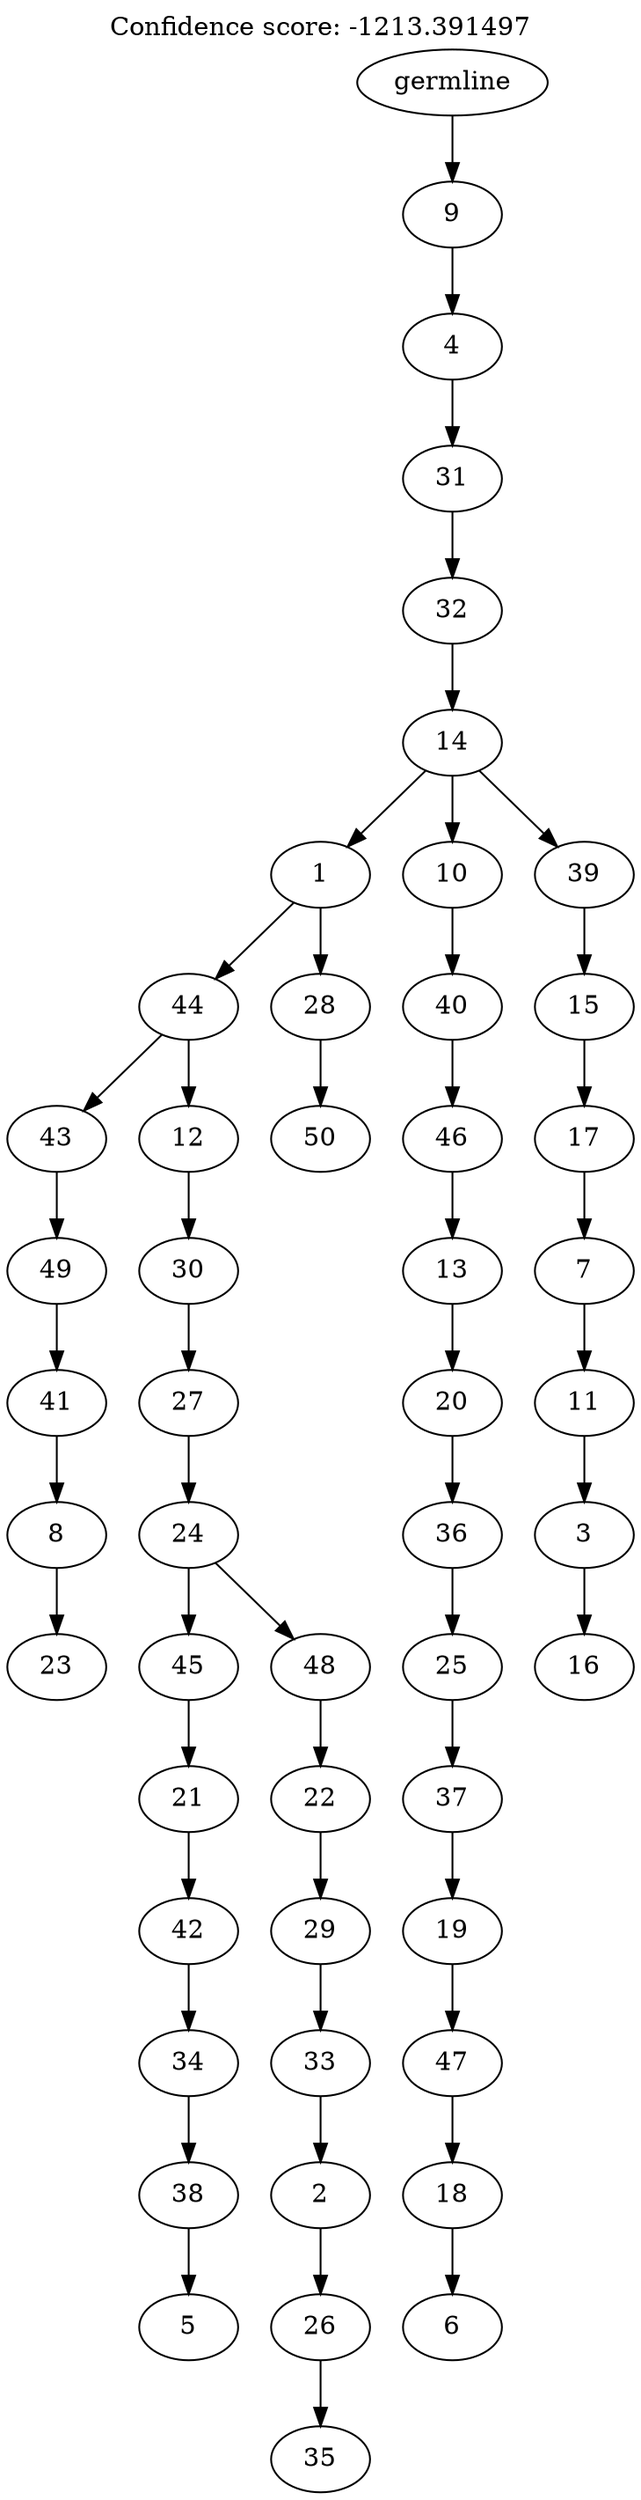 digraph g {
	"49" -> "50";
	"50" [label="23"];
	"48" -> "49";
	"49" [label="8"];
	"47" -> "48";
	"48" [label="41"];
	"46" -> "47";
	"47" [label="49"];
	"44" -> "45";
	"45" [label="5"];
	"43" -> "44";
	"44" [label="38"];
	"42" -> "43";
	"43" [label="34"];
	"41" -> "42";
	"42" [label="42"];
	"40" -> "41";
	"41" [label="21"];
	"38" -> "39";
	"39" [label="35"];
	"37" -> "38";
	"38" [label="26"];
	"36" -> "37";
	"37" [label="2"];
	"35" -> "36";
	"36" [label="33"];
	"34" -> "35";
	"35" [label="29"];
	"33" -> "34";
	"34" [label="22"];
	"32" -> "33";
	"33" [label="48"];
	"32" -> "40";
	"40" [label="45"];
	"31" -> "32";
	"32" [label="24"];
	"30" -> "31";
	"31" [label="27"];
	"29" -> "30";
	"30" [label="30"];
	"28" -> "29";
	"29" [label="12"];
	"28" -> "46";
	"46" [label="43"];
	"26" -> "27";
	"27" [label="50"];
	"25" -> "26";
	"26" [label="28"];
	"25" -> "28";
	"28" [label="44"];
	"23" -> "24";
	"24" [label="6"];
	"22" -> "23";
	"23" [label="18"];
	"21" -> "22";
	"22" [label="47"];
	"20" -> "21";
	"21" [label="19"];
	"19" -> "20";
	"20" [label="37"];
	"18" -> "19";
	"19" [label="25"];
	"17" -> "18";
	"18" [label="36"];
	"16" -> "17";
	"17" [label="20"];
	"15" -> "16";
	"16" [label="13"];
	"14" -> "15";
	"15" [label="46"];
	"13" -> "14";
	"14" [label="40"];
	"11" -> "12";
	"12" [label="16"];
	"10" -> "11";
	"11" [label="3"];
	"9" -> "10";
	"10" [label="11"];
	"8" -> "9";
	"9" [label="7"];
	"7" -> "8";
	"8" [label="17"];
	"6" -> "7";
	"7" [label="15"];
	"5" -> "6";
	"6" [label="39"];
	"5" -> "13";
	"13" [label="10"];
	"5" -> "25";
	"25" [label="1"];
	"4" -> "5";
	"5" [label="14"];
	"3" -> "4";
	"4" [label="32"];
	"2" -> "3";
	"3" [label="31"];
	"1" -> "2";
	"2" [label="4"];
	"0" -> "1";
	"1" [label="9"];
	"0" [label="germline"];
	labelloc="t";
	label="Confidence score: -1213.391497";
}
